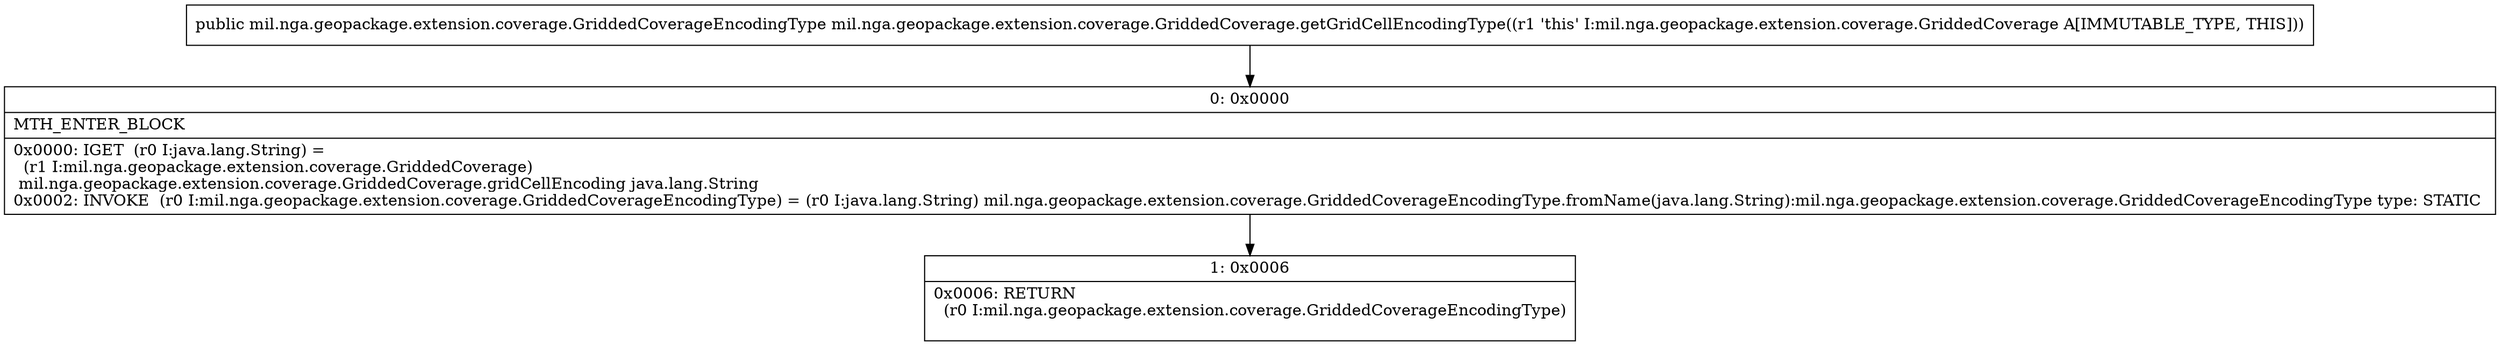 digraph "CFG formil.nga.geopackage.extension.coverage.GriddedCoverage.getGridCellEncodingType()Lmil\/nga\/geopackage\/extension\/coverage\/GriddedCoverageEncodingType;" {
Node_0 [shape=record,label="{0\:\ 0x0000|MTH_ENTER_BLOCK\l|0x0000: IGET  (r0 I:java.lang.String) = \l  (r1 I:mil.nga.geopackage.extension.coverage.GriddedCoverage)\l mil.nga.geopackage.extension.coverage.GriddedCoverage.gridCellEncoding java.lang.String \l0x0002: INVOKE  (r0 I:mil.nga.geopackage.extension.coverage.GriddedCoverageEncodingType) = (r0 I:java.lang.String) mil.nga.geopackage.extension.coverage.GriddedCoverageEncodingType.fromName(java.lang.String):mil.nga.geopackage.extension.coverage.GriddedCoverageEncodingType type: STATIC \l}"];
Node_1 [shape=record,label="{1\:\ 0x0006|0x0006: RETURN  \l  (r0 I:mil.nga.geopackage.extension.coverage.GriddedCoverageEncodingType)\l \l}"];
MethodNode[shape=record,label="{public mil.nga.geopackage.extension.coverage.GriddedCoverageEncodingType mil.nga.geopackage.extension.coverage.GriddedCoverage.getGridCellEncodingType((r1 'this' I:mil.nga.geopackage.extension.coverage.GriddedCoverage A[IMMUTABLE_TYPE, THIS])) }"];
MethodNode -> Node_0;
Node_0 -> Node_1;
}

